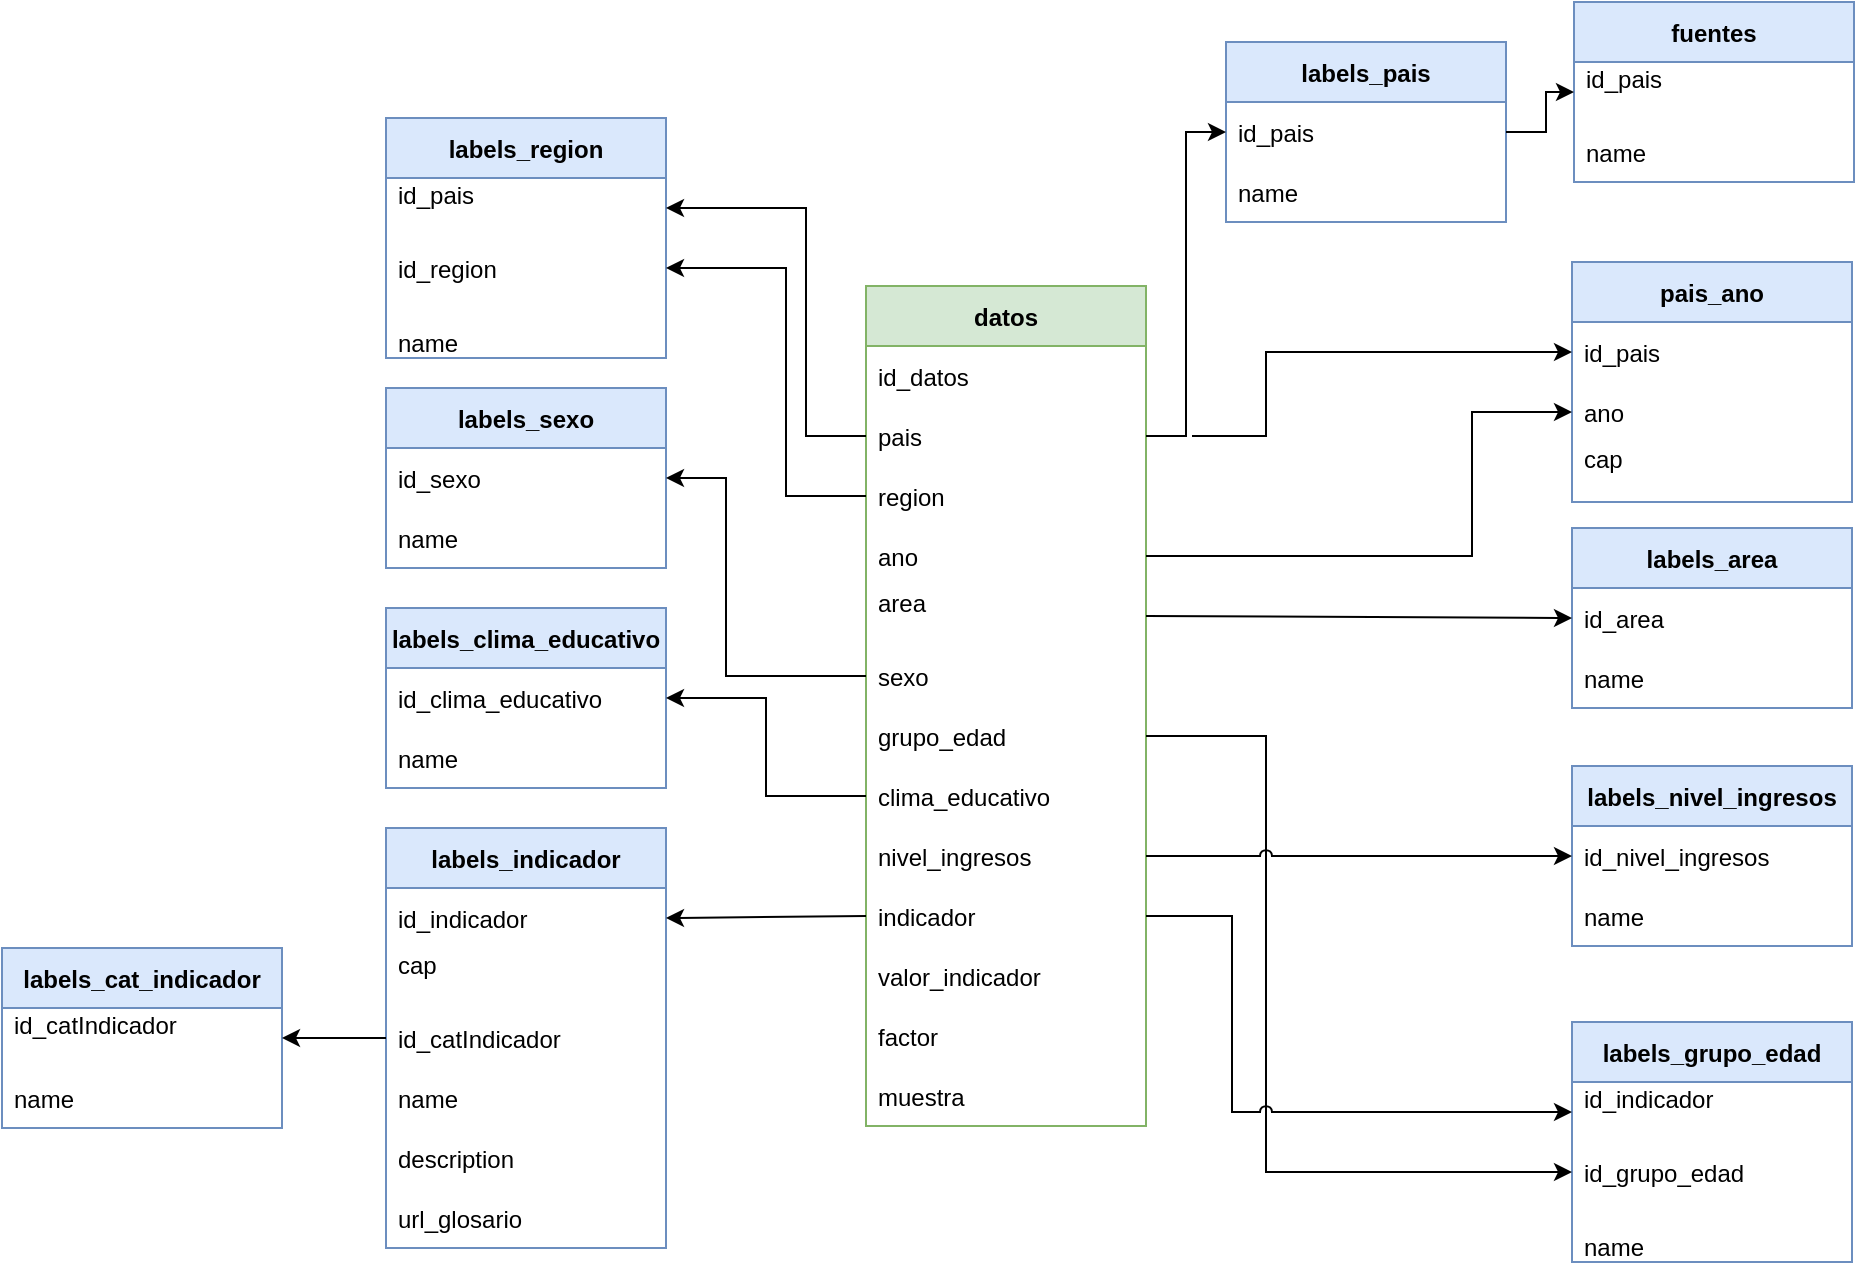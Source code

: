 <mxfile version="17.4.0" type="google"><diagram id="atiJgjnv3UUHJh6YF6-m" name="Page-1"><mxGraphModel grid="1" page="1" gridSize="10" guides="1" tooltips="1" connect="1" arrows="1" fold="1" pageScale="1" pageWidth="827" pageHeight="1169" math="0" shadow="0"><root><mxCell id="0"/><mxCell id="1" parent="0"/><mxCell id="bVcMDcLBo7oRvbDgzBW_-9" value="labels_pais" style="swimlane;fontStyle=1;childLayout=stackLayout;horizontal=1;startSize=30;horizontalStack=0;resizeParent=1;resizeParentMax=0;resizeLast=0;collapsible=1;marginBottom=0;fillColor=#dae8fc;strokeColor=#6c8ebf;" vertex="1" parent="1"><mxGeometry x="240" width="140" height="90" as="geometry"/></mxCell><mxCell id="bVcMDcLBo7oRvbDgzBW_-10" value="id_pais" style="text;strokeColor=none;fillColor=none;align=left;verticalAlign=middle;spacingLeft=4;spacingRight=4;overflow=hidden;points=[[0,0.5],[1,0.5]];portConstraint=eastwest;rotatable=0;" vertex="1" parent="bVcMDcLBo7oRvbDgzBW_-9"><mxGeometry y="30" width="140" height="30" as="geometry"/></mxCell><mxCell id="bVcMDcLBo7oRvbDgzBW_-11" value="name" style="text;strokeColor=none;fillColor=none;align=left;verticalAlign=middle;spacingLeft=4;spacingRight=4;overflow=hidden;points=[[0,0.5],[1,0.5]];portConstraint=eastwest;rotatable=0;" vertex="1" parent="bVcMDcLBo7oRvbDgzBW_-9"><mxGeometry y="60" width="140" height="30" as="geometry"/></mxCell><mxCell id="bVcMDcLBo7oRvbDgzBW_-17" value="labels_region" style="swimlane;fontStyle=1;childLayout=stackLayout;horizontal=1;startSize=30;horizontalStack=0;resizeParent=1;resizeParentMax=0;resizeLast=0;collapsible=1;marginBottom=0;fillColor=#dae8fc;strokeColor=#6c8ebf;" vertex="1" parent="1"><mxGeometry x="-180" y="38" width="140" height="120" as="geometry"/></mxCell><mxCell id="bVcMDcLBo7oRvbDgzBW_-18" value="id_pais&#xA;&#9;&#xA;" style="text;strokeColor=none;fillColor=none;align=left;verticalAlign=middle;spacingLeft=4;spacingRight=4;overflow=hidden;points=[[0,0.5],[1,0.5]];portConstraint=eastwest;rotatable=0;" vertex="1" parent="bVcMDcLBo7oRvbDgzBW_-17"><mxGeometry y="30" width="140" height="30" as="geometry"/></mxCell><mxCell id="bVcMDcLBo7oRvbDgzBW_-37" value="id_region" style="text;strokeColor=none;fillColor=none;align=left;verticalAlign=middle;spacingLeft=4;spacingRight=4;overflow=hidden;points=[[0,0.5],[1,0.5]];portConstraint=eastwest;rotatable=0;" vertex="1" parent="bVcMDcLBo7oRvbDgzBW_-17"><mxGeometry y="60" width="140" height="30" as="geometry"/></mxCell><mxCell id="bVcMDcLBo7oRvbDgzBW_-20" value="&#xA;name" style="text;strokeColor=none;fillColor=none;align=left;verticalAlign=middle;spacingLeft=4;spacingRight=4;overflow=hidden;points=[[0,0.5],[1,0.5]];portConstraint=eastwest;rotatable=0;" vertex="1" parent="bVcMDcLBo7oRvbDgzBW_-17"><mxGeometry y="90" width="140" height="30" as="geometry"/></mxCell><mxCell id="bVcMDcLBo7oRvbDgzBW_-21" value="labels_indicador" style="swimlane;fontStyle=1;childLayout=stackLayout;horizontal=1;startSize=30;horizontalStack=0;resizeParent=1;resizeParentMax=0;resizeLast=0;collapsible=1;marginBottom=0;fillColor=#dae8fc;strokeColor=#6c8ebf;" vertex="1" parent="1"><mxGeometry x="-180" y="393" width="140" height="210" as="geometry"/></mxCell><mxCell id="bVcMDcLBo7oRvbDgzBW_-23" value="id_indicador" style="text;strokeColor=none;fillColor=none;align=left;verticalAlign=middle;spacingLeft=4;spacingRight=4;overflow=hidden;points=[[0,0.5],[1,0.5]];portConstraint=eastwest;rotatable=0;" vertex="1" parent="bVcMDcLBo7oRvbDgzBW_-21"><mxGeometry y="30" width="140" height="30" as="geometry"/></mxCell><mxCell id="bVcMDcLBo7oRvbDgzBW_-22" value="cap&#xA;&#9;" style="text;strokeColor=none;fillColor=none;align=left;verticalAlign=middle;spacingLeft=4;spacingRight=4;overflow=hidden;points=[[0,0.5],[1,0.5]];portConstraint=eastwest;rotatable=0;" vertex="1" parent="bVcMDcLBo7oRvbDgzBW_-21"><mxGeometry y="60" width="140" height="30" as="geometry"/></mxCell><mxCell id="bVcMDcLBo7oRvbDgzBW_-39" value="id_catIndicador" style="text;strokeColor=none;fillColor=none;align=left;verticalAlign=middle;spacingLeft=4;spacingRight=4;overflow=hidden;points=[[0,0.5],[1,0.5]];portConstraint=eastwest;rotatable=0;" vertex="1" parent="bVcMDcLBo7oRvbDgzBW_-21"><mxGeometry y="90" width="140" height="30" as="geometry"/></mxCell><mxCell id="bVcMDcLBo7oRvbDgzBW_-38" value="name" style="text;strokeColor=none;fillColor=none;align=left;verticalAlign=middle;spacingLeft=4;spacingRight=4;overflow=hidden;points=[[0,0.5],[1,0.5]];portConstraint=eastwest;rotatable=0;" vertex="1" parent="bVcMDcLBo7oRvbDgzBW_-21"><mxGeometry y="120" width="140" height="30" as="geometry"/></mxCell><mxCell id="bVcMDcLBo7oRvbDgzBW_-24" value="description" style="text;strokeColor=none;fillColor=none;align=left;verticalAlign=middle;spacingLeft=4;spacingRight=4;overflow=hidden;points=[[0,0.5],[1,0.5]];portConstraint=eastwest;rotatable=0;" vertex="1" parent="bVcMDcLBo7oRvbDgzBW_-21"><mxGeometry y="150" width="140" height="30" as="geometry"/></mxCell><mxCell id="bVcMDcLBo7oRvbDgzBW_-40" value="url_glosario" style="text;strokeColor=none;fillColor=none;align=left;verticalAlign=middle;spacingLeft=4;spacingRight=4;overflow=hidden;points=[[0,0.5],[1,0.5]];portConstraint=eastwest;rotatable=0;" vertex="1" parent="bVcMDcLBo7oRvbDgzBW_-21"><mxGeometry y="180" width="140" height="30" as="geometry"/></mxCell><mxCell id="bVcMDcLBo7oRvbDgzBW_-25" value="labels_grupo_edad" style="swimlane;fontStyle=1;childLayout=stackLayout;horizontal=1;startSize=30;horizontalStack=0;resizeParent=1;resizeParentMax=0;resizeLast=0;collapsible=1;marginBottom=0;fillColor=#dae8fc;strokeColor=#6c8ebf;" vertex="1" parent="1"><mxGeometry x="413" y="490" width="140" height="120" as="geometry"/></mxCell><mxCell id="bVcMDcLBo7oRvbDgzBW_-26" value="id_indicador&#xA;&#9;" style="text;strokeColor=none;fillColor=none;align=left;verticalAlign=middle;spacingLeft=4;spacingRight=4;overflow=hidden;points=[[0,0.5],[1,0.5]];portConstraint=eastwest;rotatable=0;" vertex="1" parent="bVcMDcLBo7oRvbDgzBW_-25"><mxGeometry y="30" width="140" height="30" as="geometry"/></mxCell><mxCell id="bVcMDcLBo7oRvbDgzBW_-27" value="id_grupo_edad" style="text;strokeColor=none;fillColor=none;align=left;verticalAlign=middle;spacingLeft=4;spacingRight=4;overflow=hidden;points=[[0,0.5],[1,0.5]];portConstraint=eastwest;rotatable=0;" vertex="1" parent="bVcMDcLBo7oRvbDgzBW_-25"><mxGeometry y="60" width="140" height="30" as="geometry"/></mxCell><mxCell id="bVcMDcLBo7oRvbDgzBW_-28" value="&#xA;name" style="text;strokeColor=none;fillColor=none;align=left;verticalAlign=middle;spacingLeft=4;spacingRight=4;overflow=hidden;points=[[0,0.5],[1,0.5]];portConstraint=eastwest;rotatable=0;" vertex="1" parent="bVcMDcLBo7oRvbDgzBW_-25"><mxGeometry y="90" width="140" height="30" as="geometry"/></mxCell><mxCell id="bVcMDcLBo7oRvbDgzBW_-29" value="labels_cat_indicador" style="swimlane;fontStyle=1;childLayout=stackLayout;horizontal=1;startSize=30;horizontalStack=0;resizeParent=1;resizeParentMax=0;resizeLast=0;collapsible=1;marginBottom=0;fillColor=#dae8fc;strokeColor=#6c8ebf;" vertex="1" parent="1"><mxGeometry x="-372" y="453" width="140" height="90" as="geometry"/></mxCell><mxCell id="bVcMDcLBo7oRvbDgzBW_-30" value="id_catIndicador&#xA;&#9;" style="text;strokeColor=none;fillColor=none;align=left;verticalAlign=middle;spacingLeft=4;spacingRight=4;overflow=hidden;points=[[0,0.5],[1,0.5]];portConstraint=eastwest;rotatable=0;" vertex="1" parent="bVcMDcLBo7oRvbDgzBW_-29"><mxGeometry y="30" width="140" height="30" as="geometry"/></mxCell><mxCell id="bVcMDcLBo7oRvbDgzBW_-31" value="name" style="text;strokeColor=none;fillColor=none;align=left;verticalAlign=middle;spacingLeft=4;spacingRight=4;overflow=hidden;points=[[0,0.5],[1,0.5]];portConstraint=eastwest;rotatable=0;" vertex="1" parent="bVcMDcLBo7oRvbDgzBW_-29"><mxGeometry y="60" width="140" height="30" as="geometry"/></mxCell><mxCell id="bVcMDcLBo7oRvbDgzBW_-33" value="pais_ano" style="swimlane;fontStyle=1;childLayout=stackLayout;horizontal=1;startSize=30;horizontalStack=0;resizeParent=1;resizeParentMax=0;resizeLast=0;collapsible=1;marginBottom=0;fillColor=#dae8fc;strokeColor=#6c8ebf;" vertex="1" parent="1"><mxGeometry x="413" y="110" width="140" height="120" as="geometry"/></mxCell><mxCell id="bVcMDcLBo7oRvbDgzBW_-34" value="id_pais" style="text;strokeColor=none;fillColor=none;align=left;verticalAlign=middle;spacingLeft=4;spacingRight=4;overflow=hidden;points=[[0,0.5],[1,0.5]];portConstraint=eastwest;rotatable=0;" vertex="1" parent="bVcMDcLBo7oRvbDgzBW_-33"><mxGeometry y="30" width="140" height="30" as="geometry"/></mxCell><mxCell id="bVcMDcLBo7oRvbDgzBW_-35" value="ano" style="text;strokeColor=none;fillColor=none;align=left;verticalAlign=middle;spacingLeft=4;spacingRight=4;overflow=hidden;points=[[0,0.5],[1,0.5]];portConstraint=eastwest;rotatable=0;" vertex="1" parent="bVcMDcLBo7oRvbDgzBW_-33"><mxGeometry y="60" width="140" height="30" as="geometry"/></mxCell><mxCell id="bVcMDcLBo7oRvbDgzBW_-36" value="cap&#xA;&#9;" style="text;strokeColor=none;fillColor=none;align=left;verticalAlign=middle;spacingLeft=4;spacingRight=4;overflow=hidden;points=[[0,0.5],[1,0.5]];portConstraint=eastwest;rotatable=0;" vertex="1" parent="bVcMDcLBo7oRvbDgzBW_-33"><mxGeometry y="90" width="140" height="30" as="geometry"/></mxCell><mxCell id="bVcMDcLBo7oRvbDgzBW_-1" value="&#xA;datos &#xA;" style="swimlane;fontStyle=1;childLayout=stackLayout;horizontal=1;startSize=30;horizontalStack=0;resizeParent=1;resizeParentMax=0;resizeLast=0;collapsible=1;marginBottom=0;fillColor=#d5e8d4;strokeColor=#82b366;" vertex="1" parent="1"><mxGeometry x="60" y="122" width="140" height="420" as="geometry"><mxRectangle x="190" y="40" width="190" height="30" as="alternateBounds"/></mxGeometry></mxCell><mxCell id="bVcMDcLBo7oRvbDgzBW_-2" value="id_datos" style="text;strokeColor=none;fillColor=none;align=left;verticalAlign=middle;spacingLeft=4;spacingRight=4;overflow=hidden;points=[[0,0.5],[1,0.5]];portConstraint=eastwest;rotatable=0;" vertex="1" parent="bVcMDcLBo7oRvbDgzBW_-1"><mxGeometry y="30" width="140" height="30" as="geometry"/></mxCell><mxCell id="bVcMDcLBo7oRvbDgzBW_-48" value="pais" style="text;strokeColor=none;fillColor=none;align=left;verticalAlign=middle;spacingLeft=4;spacingRight=4;overflow=hidden;points=[[0,0.5],[1,0.5]];portConstraint=eastwest;rotatable=0;" vertex="1" parent="bVcMDcLBo7oRvbDgzBW_-1"><mxGeometry y="60" width="140" height="30" as="geometry"/></mxCell><mxCell id="bVcMDcLBo7oRvbDgzBW_-49" value="region" style="text;strokeColor=none;fillColor=none;align=left;verticalAlign=middle;spacingLeft=4;spacingRight=4;overflow=hidden;points=[[0,0.5],[1,0.5]];portConstraint=eastwest;rotatable=0;" vertex="1" parent="bVcMDcLBo7oRvbDgzBW_-1"><mxGeometry y="90" width="140" height="30" as="geometry"/></mxCell><mxCell id="bVcMDcLBo7oRvbDgzBW_-42" value="ano" style="text;strokeColor=none;fillColor=none;align=left;verticalAlign=middle;spacingLeft=4;spacingRight=4;overflow=hidden;points=[[0,0.5],[1,0.5]];portConstraint=eastwest;rotatable=0;" vertex="1" parent="bVcMDcLBo7oRvbDgzBW_-1"><mxGeometry y="120" width="140" height="30" as="geometry"/></mxCell><mxCell id="bVcMDcLBo7oRvbDgzBW_-47" value="area&#xA;&#9;" style="text;strokeColor=none;fillColor=none;align=left;verticalAlign=middle;spacingLeft=4;spacingRight=4;overflow=hidden;points=[[0,0.5],[1,0.5]];portConstraint=eastwest;rotatable=0;" vertex="1" parent="bVcMDcLBo7oRvbDgzBW_-1"><mxGeometry y="150" width="140" height="30" as="geometry"/></mxCell><mxCell id="bVcMDcLBo7oRvbDgzBW_-43" value="sexo" style="text;strokeColor=none;fillColor=none;align=left;verticalAlign=middle;spacingLeft=4;spacingRight=4;overflow=hidden;points=[[0,0.5],[1,0.5]];portConstraint=eastwest;rotatable=0;" vertex="1" parent="bVcMDcLBo7oRvbDgzBW_-1"><mxGeometry y="180" width="140" height="30" as="geometry"/></mxCell><mxCell id="bVcMDcLBo7oRvbDgzBW_-46" value="grupo_edad" style="text;strokeColor=none;fillColor=none;align=left;verticalAlign=middle;spacingLeft=4;spacingRight=4;overflow=hidden;points=[[0,0.5],[1,0.5]];portConstraint=eastwest;rotatable=0;" vertex="1" parent="bVcMDcLBo7oRvbDgzBW_-1"><mxGeometry y="210" width="140" height="30" as="geometry"/></mxCell><mxCell id="bVcMDcLBo7oRvbDgzBW_-44" value="clima_educativo" style="text;strokeColor=none;fillColor=none;align=left;verticalAlign=middle;spacingLeft=4;spacingRight=4;overflow=hidden;points=[[0,0.5],[1,0.5]];portConstraint=eastwest;rotatable=0;" vertex="1" parent="bVcMDcLBo7oRvbDgzBW_-1"><mxGeometry y="240" width="140" height="30" as="geometry"/></mxCell><mxCell id="bVcMDcLBo7oRvbDgzBW_-50" value="nivel_ingresos" style="text;strokeColor=none;fillColor=none;align=left;verticalAlign=middle;spacingLeft=4;spacingRight=4;overflow=hidden;points=[[0,0.5],[1,0.5]];portConstraint=eastwest;rotatable=0;" vertex="1" parent="bVcMDcLBo7oRvbDgzBW_-1"><mxGeometry y="270" width="140" height="30" as="geometry"/></mxCell><mxCell id="bVcMDcLBo7oRvbDgzBW_-45" value="indicador" style="text;strokeColor=none;fillColor=none;align=left;verticalAlign=middle;spacingLeft=4;spacingRight=4;overflow=hidden;points=[[0,0.5],[1,0.5]];portConstraint=eastwest;rotatable=0;" vertex="1" parent="bVcMDcLBo7oRvbDgzBW_-1"><mxGeometry y="300" width="140" height="30" as="geometry"/></mxCell><mxCell id="bVcMDcLBo7oRvbDgzBW_-41" value="valor_indicador" style="text;strokeColor=none;fillColor=none;align=left;verticalAlign=middle;spacingLeft=4;spacingRight=4;overflow=hidden;points=[[0,0.5],[1,0.5]];portConstraint=eastwest;rotatable=0;" vertex="1" parent="bVcMDcLBo7oRvbDgzBW_-1"><mxGeometry y="330" width="140" height="30" as="geometry"/></mxCell><mxCell id="bVcMDcLBo7oRvbDgzBW_-3" value="factor" style="text;strokeColor=none;fillColor=none;align=left;verticalAlign=middle;spacingLeft=4;spacingRight=4;overflow=hidden;points=[[0,0.5],[1,0.5]];portConstraint=eastwest;rotatable=0;" vertex="1" parent="bVcMDcLBo7oRvbDgzBW_-1"><mxGeometry y="360" width="140" height="30" as="geometry"/></mxCell><mxCell id="bVcMDcLBo7oRvbDgzBW_-4" value="muestra" style="text;strokeColor=none;fillColor=none;align=left;verticalAlign=middle;spacingLeft=4;spacingRight=4;overflow=hidden;points=[[0,0.5],[1,0.5]];portConstraint=eastwest;rotatable=0;" vertex="1" parent="bVcMDcLBo7oRvbDgzBW_-1"><mxGeometry y="390" width="140" height="30" as="geometry"/></mxCell><mxCell id="LjXW6n7Nun3WcsExIkoG-3" style="edgeStyle=orthogonalEdgeStyle;rounded=0;orthogonalLoop=1;jettySize=auto;html=1;entryX=0;entryY=0.5;entryDx=0;entryDy=0;jumpStyle=arc;" edge="1" parent="1" source="bVcMDcLBo7oRvbDgzBW_-48" target="bVcMDcLBo7oRvbDgzBW_-10"><mxGeometry relative="1" as="geometry"/></mxCell><mxCell id="LjXW6n7Nun3WcsExIkoG-4" style="edgeStyle=orthogonalEdgeStyle;rounded=0;orthogonalLoop=1;jettySize=auto;html=1;jumpStyle=arc;" edge="1" parent="1" source="bVcMDcLBo7oRvbDgzBW_-48" target="bVcMDcLBo7oRvbDgzBW_-18"><mxGeometry relative="1" as="geometry"><Array as="points"><mxPoint x="30" y="197"/><mxPoint x="30" y="83"/></Array></mxGeometry></mxCell><mxCell id="LjXW6n7Nun3WcsExIkoG-5" style="edgeStyle=orthogonalEdgeStyle;rounded=0;orthogonalLoop=1;jettySize=auto;html=1;jumpStyle=arc;" edge="1" parent="1" source="bVcMDcLBo7oRvbDgzBW_-49" target="bVcMDcLBo7oRvbDgzBW_-37"><mxGeometry relative="1" as="geometry"><Array as="points"><mxPoint x="20" y="227"/><mxPoint x="20" y="113"/></Array></mxGeometry></mxCell><mxCell id="LjXW6n7Nun3WcsExIkoG-6" value="labels_area" style="swimlane;fontStyle=1;childLayout=stackLayout;horizontal=1;startSize=30;horizontalStack=0;resizeParent=1;resizeParentMax=0;resizeLast=0;collapsible=1;marginBottom=0;fillColor=#dae8fc;strokeColor=#6c8ebf;" vertex="1" parent="1"><mxGeometry x="413" y="243" width="140" height="90" as="geometry"/></mxCell><mxCell id="LjXW6n7Nun3WcsExIkoG-7" value="id_area" style="text;strokeColor=none;fillColor=none;align=left;verticalAlign=middle;spacingLeft=4;spacingRight=4;overflow=hidden;points=[[0,0.5],[1,0.5]];portConstraint=eastwest;rotatable=0;" vertex="1" parent="LjXW6n7Nun3WcsExIkoG-6"><mxGeometry y="30" width="140" height="30" as="geometry"/></mxCell><mxCell id="LjXW6n7Nun3WcsExIkoG-9" value="name" style="text;strokeColor=none;fillColor=none;align=left;verticalAlign=middle;spacingLeft=4;spacingRight=4;overflow=hidden;points=[[0,0.5],[1,0.5]];portConstraint=eastwest;rotatable=0;" vertex="1" parent="LjXW6n7Nun3WcsExIkoG-6"><mxGeometry y="60" width="140" height="30" as="geometry"/></mxCell><mxCell id="LjXW6n7Nun3WcsExIkoG-10" style="edgeStyle=orthogonalEdgeStyle;rounded=0;orthogonalLoop=1;jettySize=auto;html=1;jumpStyle=arc;exitX=1;exitY=0.5;exitDx=0;exitDy=0;" edge="1" parent="1" source="bVcMDcLBo7oRvbDgzBW_-47" target="LjXW6n7Nun3WcsExIkoG-7"><mxGeometry relative="1" as="geometry"><mxPoint x="223" y="287" as="sourcePoint"/></mxGeometry></mxCell><mxCell id="LjXW6n7Nun3WcsExIkoG-11" value="labels_sexo" style="swimlane;fontStyle=1;childLayout=stackLayout;horizontal=1;startSize=30;horizontalStack=0;resizeParent=1;resizeParentMax=0;resizeLast=0;collapsible=1;marginBottom=0;fillColor=#dae8fc;strokeColor=#6c8ebf;" vertex="1" parent="1"><mxGeometry x="-180" y="173" width="140" height="90" as="geometry"/></mxCell><mxCell id="LjXW6n7Nun3WcsExIkoG-12" value="id_sexo" style="text;strokeColor=none;fillColor=none;align=left;verticalAlign=middle;spacingLeft=4;spacingRight=4;overflow=hidden;points=[[0,0.5],[1,0.5]];portConstraint=eastwest;rotatable=0;" vertex="1" parent="LjXW6n7Nun3WcsExIkoG-11"><mxGeometry y="30" width="140" height="30" as="geometry"/></mxCell><mxCell id="LjXW6n7Nun3WcsExIkoG-13" value="name" style="text;strokeColor=none;fillColor=none;align=left;verticalAlign=middle;spacingLeft=4;spacingRight=4;overflow=hidden;points=[[0,0.5],[1,0.5]];portConstraint=eastwest;rotatable=0;" vertex="1" parent="LjXW6n7Nun3WcsExIkoG-11"><mxGeometry y="60" width="140" height="30" as="geometry"/></mxCell><mxCell id="LjXW6n7Nun3WcsExIkoG-14" style="edgeStyle=orthogonalEdgeStyle;rounded=0;orthogonalLoop=1;jettySize=auto;html=1;jumpStyle=arc;" edge="1" parent="1" source="bVcMDcLBo7oRvbDgzBW_-43" target="LjXW6n7Nun3WcsExIkoG-12"><mxGeometry relative="1" as="geometry"><Array as="points"><mxPoint x="-10" y="317"/><mxPoint x="-10" y="218"/></Array></mxGeometry></mxCell><mxCell id="LjXW6n7Nun3WcsExIkoG-15" style="edgeStyle=orthogonalEdgeStyle;rounded=0;orthogonalLoop=1;jettySize=auto;html=1;jumpStyle=arc;exitX=1;exitY=0.5;exitDx=0;exitDy=0;" edge="1" parent="1" source="bVcMDcLBo7oRvbDgzBW_-46" target="bVcMDcLBo7oRvbDgzBW_-27"><mxGeometry relative="1" as="geometry"><Array as="points"><mxPoint x="260" y="347"/><mxPoint x="260" y="565"/></Array><mxPoint x="223" y="347" as="sourcePoint"/></mxGeometry></mxCell><mxCell id="LjXW6n7Nun3WcsExIkoG-16" style="edgeStyle=orthogonalEdgeStyle;rounded=0;orthogonalLoop=1;jettySize=auto;html=1;jumpStyle=arc;exitX=1;exitY=0.5;exitDx=0;exitDy=0;" edge="1" parent="1" source="bVcMDcLBo7oRvbDgzBW_-45" target="bVcMDcLBo7oRvbDgzBW_-26"><mxGeometry relative="1" as="geometry"><Array as="points"><mxPoint x="243" y="437"/><mxPoint x="243" y="535"/></Array><mxPoint x="223" y="437" as="sourcePoint"/></mxGeometry></mxCell><mxCell id="LjXW6n7Nun3WcsExIkoG-18" value="labels_clima_educativo" style="swimlane;fontStyle=1;childLayout=stackLayout;horizontal=1;startSize=30;horizontalStack=0;resizeParent=1;resizeParentMax=0;resizeLast=0;collapsible=1;marginBottom=0;fillColor=#dae8fc;strokeColor=#6c8ebf;" vertex="1" parent="1"><mxGeometry x="-180" y="283" width="140" height="90" as="geometry"/></mxCell><mxCell id="LjXW6n7Nun3WcsExIkoG-19" value="id_clima_educativo" style="text;strokeColor=none;fillColor=none;align=left;verticalAlign=middle;spacingLeft=4;spacingRight=4;overflow=hidden;points=[[0,0.5],[1,0.5]];portConstraint=eastwest;rotatable=0;" vertex="1" parent="LjXW6n7Nun3WcsExIkoG-18"><mxGeometry y="30" width="140" height="30" as="geometry"/></mxCell><mxCell id="LjXW6n7Nun3WcsExIkoG-20" value="name" style="text;strokeColor=none;fillColor=none;align=left;verticalAlign=middle;spacingLeft=4;spacingRight=4;overflow=hidden;points=[[0,0.5],[1,0.5]];portConstraint=eastwest;rotatable=0;" vertex="1" parent="LjXW6n7Nun3WcsExIkoG-18"><mxGeometry y="60" width="140" height="30" as="geometry"/></mxCell><mxCell id="LjXW6n7Nun3WcsExIkoG-21" style="edgeStyle=orthogonalEdgeStyle;rounded=0;orthogonalLoop=1;jettySize=auto;html=1;jumpStyle=arc;" edge="1" parent="1" source="bVcMDcLBo7oRvbDgzBW_-44" target="LjXW6n7Nun3WcsExIkoG-19"><mxGeometry relative="1" as="geometry"/></mxCell><mxCell id="LjXW6n7Nun3WcsExIkoG-23" style="edgeStyle=orthogonalEdgeStyle;rounded=0;orthogonalLoop=1;jettySize=auto;html=1;jumpStyle=arc;" edge="1" parent="1" source="bVcMDcLBo7oRvbDgzBW_-45" target="bVcMDcLBo7oRvbDgzBW_-23"><mxGeometry relative="1" as="geometry"/></mxCell><mxCell id="LjXW6n7Nun3WcsExIkoG-27" style="edgeStyle=orthogonalEdgeStyle;rounded=0;jumpStyle=arc;orthogonalLoop=1;jettySize=auto;html=1;exitX=1;exitY=0.5;exitDx=0;exitDy=0;" edge="1" parent="1" target="bVcMDcLBo7oRvbDgzBW_-34"><mxGeometry relative="1" as="geometry"><mxPoint x="223" y="197" as="sourcePoint"/><Array as="points"><mxPoint x="260" y="197"/><mxPoint x="260" y="155"/></Array></mxGeometry></mxCell><mxCell id="LjXW6n7Nun3WcsExIkoG-28" style="edgeStyle=orthogonalEdgeStyle;rounded=0;jumpStyle=arc;orthogonalLoop=1;jettySize=auto;html=1;entryX=0;entryY=0.5;entryDx=0;entryDy=0;exitX=1;exitY=0.5;exitDx=0;exitDy=0;" edge="1" parent="1" source="bVcMDcLBo7oRvbDgzBW_-42" target="bVcMDcLBo7oRvbDgzBW_-35"><mxGeometry relative="1" as="geometry"><Array as="points"><mxPoint x="363" y="257"/><mxPoint x="363" y="185"/></Array><mxPoint x="223" y="257" as="sourcePoint"/></mxGeometry></mxCell><mxCell id="LjXW6n7Nun3WcsExIkoG-29" style="edgeStyle=orthogonalEdgeStyle;rounded=0;jumpStyle=arc;orthogonalLoop=1;jettySize=auto;html=1;" edge="1" parent="1" source="bVcMDcLBo7oRvbDgzBW_-39" target="bVcMDcLBo7oRvbDgzBW_-30"><mxGeometry relative="1" as="geometry"/></mxCell><mxCell id="MjP4YcODkdfz6O5HhEyX-1" value="labels_nivel_ingresos" style="swimlane;fontStyle=1;childLayout=stackLayout;horizontal=1;startSize=30;horizontalStack=0;resizeParent=1;resizeParentMax=0;resizeLast=0;collapsible=1;marginBottom=0;fillColor=#dae8fc;strokeColor=#6c8ebf;" vertex="1" parent="1"><mxGeometry x="413" y="362" width="140" height="90" as="geometry"/></mxCell><mxCell id="MjP4YcODkdfz6O5HhEyX-2" value="id_nivel_ingresos" style="text;strokeColor=none;fillColor=none;align=left;verticalAlign=middle;spacingLeft=4;spacingRight=4;overflow=hidden;points=[[0,0.5],[1,0.5]];portConstraint=eastwest;rotatable=0;" vertex="1" parent="MjP4YcODkdfz6O5HhEyX-1"><mxGeometry y="30" width="140" height="30" as="geometry"/></mxCell><mxCell id="MjP4YcODkdfz6O5HhEyX-3" value="name" style="text;strokeColor=none;fillColor=none;align=left;verticalAlign=middle;spacingLeft=4;spacingRight=4;overflow=hidden;points=[[0,0.5],[1,0.5]];portConstraint=eastwest;rotatable=0;" vertex="1" parent="MjP4YcODkdfz6O5HhEyX-1"><mxGeometry y="60" width="140" height="30" as="geometry"/></mxCell><mxCell id="MjP4YcODkdfz6O5HhEyX-5" style="edgeStyle=orthogonalEdgeStyle;rounded=0;jumpStyle=arc;orthogonalLoop=1;jettySize=auto;html=1;" edge="1" parent="1" source="bVcMDcLBo7oRvbDgzBW_-50" target="MjP4YcODkdfz6O5HhEyX-2"><mxGeometry relative="1" as="geometry"><mxPoint x="223" y="407" as="sourcePoint"/></mxGeometry></mxCell><mxCell id="sAysmkxL0rNBm8R19N1o-1" value="fuentes" style="swimlane;fontStyle=1;childLayout=stackLayout;horizontal=1;startSize=30;horizontalStack=0;resizeParent=1;resizeParentMax=0;resizeLast=0;collapsible=1;marginBottom=0;fillColor=#dae8fc;strokeColor=#6c8ebf;" vertex="1" parent="1"><mxGeometry x="414" y="-20" width="140" height="90" as="geometry"/></mxCell><mxCell id="sAysmkxL0rNBm8R19N1o-2" value="id_pais&#xA;&#9;" style="text;strokeColor=none;fillColor=none;align=left;verticalAlign=middle;spacingLeft=4;spacingRight=4;overflow=hidden;points=[[0,0.5],[1,0.5]];portConstraint=eastwest;rotatable=0;" vertex="1" parent="sAysmkxL0rNBm8R19N1o-1"><mxGeometry y="30" width="140" height="30" as="geometry"/></mxCell><mxCell id="sAysmkxL0rNBm8R19N1o-3" value="name" style="text;strokeColor=none;fillColor=none;align=left;verticalAlign=middle;spacingLeft=4;spacingRight=4;overflow=hidden;points=[[0,0.5],[1,0.5]];portConstraint=eastwest;rotatable=0;" vertex="1" parent="sAysmkxL0rNBm8R19N1o-1"><mxGeometry y="60" width="140" height="30" as="geometry"/></mxCell><mxCell id="sAysmkxL0rNBm8R19N1o-4" style="edgeStyle=orthogonalEdgeStyle;rounded=0;orthogonalLoop=1;jettySize=auto;html=1;" edge="1" parent="1" source="bVcMDcLBo7oRvbDgzBW_-10" target="sAysmkxL0rNBm8R19N1o-2"><mxGeometry relative="1" as="geometry"/></mxCell></root></mxGraphModel></diagram></mxfile>